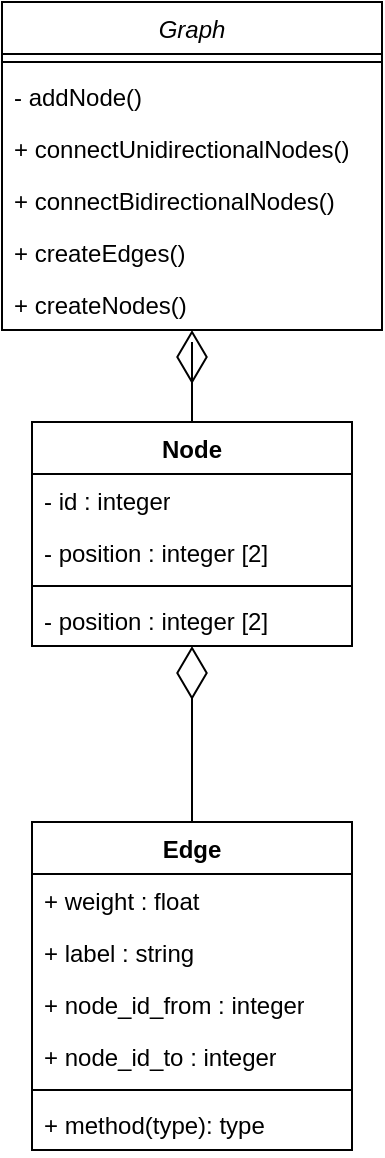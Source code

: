 <mxfile version="21.3.7" type="github">
  <diagram id="C5RBs43oDa-KdzZeNtuy" name="Page-1">
    <mxGraphModel dx="306" dy="341" grid="1" gridSize="10" guides="1" tooltips="1" connect="1" arrows="1" fold="1" page="1" pageScale="1" pageWidth="827" pageHeight="1169" math="0" shadow="0">
      <root>
        <mxCell id="WIyWlLk6GJQsqaUBKTNV-0" />
        <mxCell id="WIyWlLk6GJQsqaUBKTNV-1" parent="WIyWlLk6GJQsqaUBKTNV-0" />
        <mxCell id="zkfFHV4jXpPFQw0GAbJ--0" value="Graph" style="swimlane;fontStyle=2;align=center;verticalAlign=top;childLayout=stackLayout;horizontal=1;startSize=26;horizontalStack=0;resizeParent=1;resizeLast=0;collapsible=1;marginBottom=0;rounded=0;shadow=0;strokeWidth=1;" parent="WIyWlLk6GJQsqaUBKTNV-1" vertex="1">
          <mxGeometry x="205" y="120" width="190" height="164" as="geometry">
            <mxRectangle x="230" y="140" width="160" height="26" as="alternateBounds" />
          </mxGeometry>
        </mxCell>
        <mxCell id="zkfFHV4jXpPFQw0GAbJ--4" value="" style="line;html=1;strokeWidth=1;align=left;verticalAlign=middle;spacingTop=-1;spacingLeft=3;spacingRight=3;rotatable=0;labelPosition=right;points=[];portConstraint=eastwest;" parent="zkfFHV4jXpPFQw0GAbJ--0" vertex="1">
          <mxGeometry y="26" width="190" height="8" as="geometry" />
        </mxCell>
        <mxCell id="zkfFHV4jXpPFQw0GAbJ--5" value="- addNode()" style="text;align=left;verticalAlign=top;spacingLeft=4;spacingRight=4;overflow=hidden;rotatable=0;points=[[0,0.5],[1,0.5]];portConstraint=eastwest;" parent="zkfFHV4jXpPFQw0GAbJ--0" vertex="1">
          <mxGeometry y="34" width="190" height="26" as="geometry" />
        </mxCell>
        <mxCell id="Ev54dUCW_3ZABVGL5aVG-19" value="+ connectUnidirectionalNodes()&#xa;" style="text;align=left;verticalAlign=top;spacingLeft=4;spacingRight=4;overflow=hidden;rotatable=0;points=[[0,0.5],[1,0.5]];portConstraint=eastwest;" vertex="1" parent="zkfFHV4jXpPFQw0GAbJ--0">
          <mxGeometry y="60" width="190" height="26" as="geometry" />
        </mxCell>
        <mxCell id="Ev54dUCW_3ZABVGL5aVG-20" value="+ connectBidirectionalNodes()&#xa;" style="text;align=left;verticalAlign=top;spacingLeft=4;spacingRight=4;overflow=hidden;rotatable=0;points=[[0,0.5],[1,0.5]];portConstraint=eastwest;" vertex="1" parent="zkfFHV4jXpPFQw0GAbJ--0">
          <mxGeometry y="86" width="190" height="26" as="geometry" />
        </mxCell>
        <mxCell id="Ev54dUCW_3ZABVGL5aVG-21" value="+ createEdges()&#xa;" style="text;align=left;verticalAlign=top;spacingLeft=4;spacingRight=4;overflow=hidden;rotatable=0;points=[[0,0.5],[1,0.5]];portConstraint=eastwest;" vertex="1" parent="zkfFHV4jXpPFQw0GAbJ--0">
          <mxGeometry y="112" width="190" height="26" as="geometry" />
        </mxCell>
        <mxCell id="Ev54dUCW_3ZABVGL5aVG-22" value="+ createNodes()&#xa;" style="text;align=left;verticalAlign=top;spacingLeft=4;spacingRight=4;overflow=hidden;rotatable=0;points=[[0,0.5],[1,0.5]];portConstraint=eastwest;" vertex="1" parent="zkfFHV4jXpPFQw0GAbJ--0">
          <mxGeometry y="138" width="190" height="26" as="geometry" />
        </mxCell>
        <mxCell id="Ev54dUCW_3ZABVGL5aVG-1" value="" style="endArrow=diamondThin;endFill=0;endSize=24;html=1;rounded=0;entryX=0.5;entryY=1;entryDx=0;entryDy=0;exitX=0.5;exitY=0;exitDx=0;exitDy=0;" edge="1" parent="WIyWlLk6GJQsqaUBKTNV-1" source="Ev54dUCW_3ZABVGL5aVG-2" target="zkfFHV4jXpPFQw0GAbJ--0">
          <mxGeometry width="160" relative="1" as="geometry">
            <mxPoint x="300" y="330" as="sourcePoint" />
            <mxPoint x="440" y="410" as="targetPoint" />
            <Array as="points">
              <mxPoint x="300" y="290" />
            </Array>
          </mxGeometry>
        </mxCell>
        <mxCell id="Ev54dUCW_3ZABVGL5aVG-2" value="Node" style="swimlane;fontStyle=1;align=center;verticalAlign=top;childLayout=stackLayout;horizontal=1;startSize=26;horizontalStack=0;resizeParent=1;resizeParentMax=0;resizeLast=0;collapsible=1;marginBottom=0;whiteSpace=wrap;html=1;" vertex="1" parent="WIyWlLk6GJQsqaUBKTNV-1">
          <mxGeometry x="220" y="330" width="160" height="112" as="geometry">
            <mxRectangle x="220" y="330" width="70" height="30" as="alternateBounds" />
          </mxGeometry>
        </mxCell>
        <mxCell id="Ev54dUCW_3ZABVGL5aVG-3" value="- id : integer" style="text;strokeColor=none;fillColor=none;align=left;verticalAlign=top;spacingLeft=4;spacingRight=4;overflow=hidden;rotatable=0;points=[[0,0.5],[1,0.5]];portConstraint=eastwest;whiteSpace=wrap;html=1;" vertex="1" parent="Ev54dUCW_3ZABVGL5aVG-2">
          <mxGeometry y="26" width="160" height="26" as="geometry" />
        </mxCell>
        <mxCell id="Ev54dUCW_3ZABVGL5aVG-7" value="- position : integer [2]" style="text;strokeColor=none;fillColor=none;align=left;verticalAlign=top;spacingLeft=4;spacingRight=4;overflow=hidden;rotatable=0;points=[[0,0.5],[1,0.5]];portConstraint=eastwest;whiteSpace=wrap;html=1;" vertex="1" parent="Ev54dUCW_3ZABVGL5aVG-2">
          <mxGeometry y="52" width="160" height="26" as="geometry" />
        </mxCell>
        <mxCell id="Ev54dUCW_3ZABVGL5aVG-4" value="" style="line;strokeWidth=1;fillColor=none;align=left;verticalAlign=middle;spacingTop=-1;spacingLeft=3;spacingRight=3;rotatable=0;labelPosition=right;points=[];portConstraint=eastwest;strokeColor=inherit;" vertex="1" parent="Ev54dUCW_3ZABVGL5aVG-2">
          <mxGeometry y="78" width="160" height="8" as="geometry" />
        </mxCell>
        <mxCell id="Ev54dUCW_3ZABVGL5aVG-15" value="- position : integer [2]" style="text;strokeColor=none;fillColor=none;align=left;verticalAlign=top;spacingLeft=4;spacingRight=4;overflow=hidden;rotatable=0;points=[[0,0.5],[1,0.5]];portConstraint=eastwest;whiteSpace=wrap;html=1;" vertex="1" parent="Ev54dUCW_3ZABVGL5aVG-2">
          <mxGeometry y="86" width="160" height="26" as="geometry" />
        </mxCell>
        <mxCell id="Ev54dUCW_3ZABVGL5aVG-8" value="Edge" style="swimlane;fontStyle=1;align=center;verticalAlign=top;childLayout=stackLayout;horizontal=1;startSize=26;horizontalStack=0;resizeParent=1;resizeParentMax=0;resizeLast=0;collapsible=1;marginBottom=0;whiteSpace=wrap;html=1;" vertex="1" parent="WIyWlLk6GJQsqaUBKTNV-1">
          <mxGeometry x="220" y="530" width="160" height="164" as="geometry" />
        </mxCell>
        <mxCell id="Ev54dUCW_3ZABVGL5aVG-9" value="+ weight : float" style="text;strokeColor=none;fillColor=none;align=left;verticalAlign=top;spacingLeft=4;spacingRight=4;overflow=hidden;rotatable=0;points=[[0,0.5],[1,0.5]];portConstraint=eastwest;whiteSpace=wrap;html=1;" vertex="1" parent="Ev54dUCW_3ZABVGL5aVG-8">
          <mxGeometry y="26" width="160" height="26" as="geometry" />
        </mxCell>
        <mxCell id="Ev54dUCW_3ZABVGL5aVG-16" value="+ label : string" style="text;strokeColor=none;fillColor=none;align=left;verticalAlign=top;spacingLeft=4;spacingRight=4;overflow=hidden;rotatable=0;points=[[0,0.5],[1,0.5]];portConstraint=eastwest;whiteSpace=wrap;html=1;" vertex="1" parent="Ev54dUCW_3ZABVGL5aVG-8">
          <mxGeometry y="52" width="160" height="26" as="geometry" />
        </mxCell>
        <mxCell id="Ev54dUCW_3ZABVGL5aVG-17" value="+ node_id_from : integer" style="text;strokeColor=none;fillColor=none;align=left;verticalAlign=top;spacingLeft=4;spacingRight=4;overflow=hidden;rotatable=0;points=[[0,0.5],[1,0.5]];portConstraint=eastwest;whiteSpace=wrap;html=1;" vertex="1" parent="Ev54dUCW_3ZABVGL5aVG-8">
          <mxGeometry y="78" width="160" height="26" as="geometry" />
        </mxCell>
        <mxCell id="Ev54dUCW_3ZABVGL5aVG-18" value="+ node_id_to : integer" style="text;strokeColor=none;fillColor=none;align=left;verticalAlign=top;spacingLeft=4;spacingRight=4;overflow=hidden;rotatable=0;points=[[0,0.5],[1,0.5]];portConstraint=eastwest;whiteSpace=wrap;html=1;" vertex="1" parent="Ev54dUCW_3ZABVGL5aVG-8">
          <mxGeometry y="104" width="160" height="26" as="geometry" />
        </mxCell>
        <mxCell id="Ev54dUCW_3ZABVGL5aVG-10" value="" style="line;strokeWidth=1;fillColor=none;align=left;verticalAlign=middle;spacingTop=-1;spacingLeft=3;spacingRight=3;rotatable=0;labelPosition=right;points=[];portConstraint=eastwest;strokeColor=inherit;" vertex="1" parent="Ev54dUCW_3ZABVGL5aVG-8">
          <mxGeometry y="130" width="160" height="8" as="geometry" />
        </mxCell>
        <mxCell id="Ev54dUCW_3ZABVGL5aVG-11" value="+ method(type): type" style="text;strokeColor=none;fillColor=none;align=left;verticalAlign=top;spacingLeft=4;spacingRight=4;overflow=hidden;rotatable=0;points=[[0,0.5],[1,0.5]];portConstraint=eastwest;whiteSpace=wrap;html=1;" vertex="1" parent="Ev54dUCW_3ZABVGL5aVG-8">
          <mxGeometry y="138" width="160" height="26" as="geometry" />
        </mxCell>
        <mxCell id="Ev54dUCW_3ZABVGL5aVG-13" value="" style="endArrow=diamondThin;endFill=0;endSize=24;html=1;rounded=0;exitX=0.5;exitY=0;exitDx=0;exitDy=0;entryX=0.5;entryY=1;entryDx=0;entryDy=0;" edge="1" parent="WIyWlLk6GJQsqaUBKTNV-1" source="Ev54dUCW_3ZABVGL5aVG-8" target="Ev54dUCW_3ZABVGL5aVG-2">
          <mxGeometry width="160" relative="1" as="geometry">
            <mxPoint x="290" y="460" as="sourcePoint" />
            <mxPoint x="330" y="470" as="targetPoint" />
          </mxGeometry>
        </mxCell>
      </root>
    </mxGraphModel>
  </diagram>
</mxfile>
